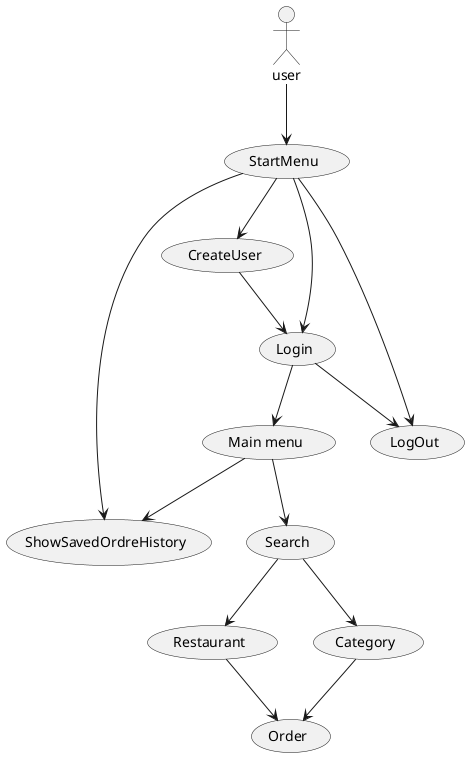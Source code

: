 @startuml
'https://plantuml.com/use-case-diagram

  actor user

  usecase "StartMenu" as UC1
  usecase "CreateUser" as UC2
  usecase "Login" as UC3
  usecase "Main menu" as UC4
  usecase "Search" as UC5
  usecase "Restaurant" as UC6
  usecase "Category" as UC7
  usecase "Order" as UC8
  usecase "ShowSavedOrdreHistory" as UC9
  usecase "LogOut" as UC10


user --> UC1
UC1 --> UC9
UC1 --> UC2
UC1 --> UC10
UC2 --> UC3
UC1 --> UC3
UC3 --> UC4
UC3 --> UC10
UC4 --> UC5
UC5 --> UC6
UC6 --> UC8
UC5 --> UC7
UC7 --> UC8
UC4 --> UC9





@enduml


